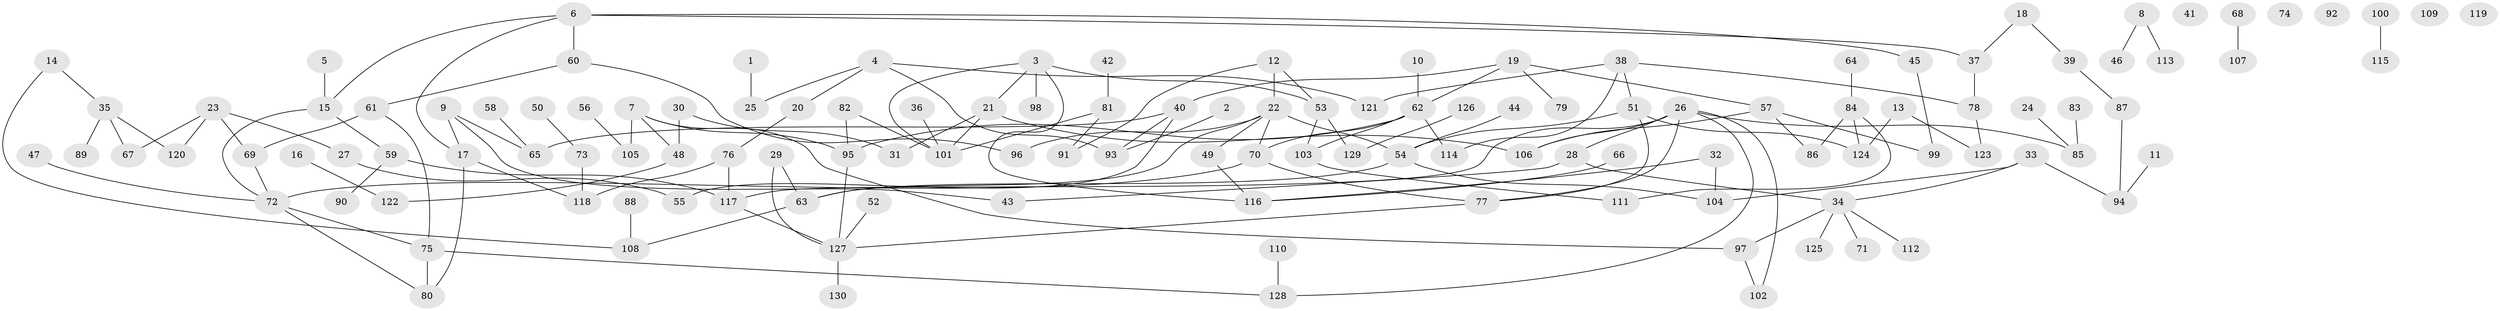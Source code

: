 // coarse degree distribution, {1: 0.27472527472527475, 7: 0.02197802197802198, 4: 0.15384615384615385, 5: 0.04395604395604396, 2: 0.23076923076923078, 3: 0.14285714285714285, 6: 0.02197802197802198, 8: 0.04395604395604396, 0: 0.06593406593406594}
// Generated by graph-tools (version 1.1) at 2025/41/03/06/25 10:41:25]
// undirected, 130 vertices, 160 edges
graph export_dot {
graph [start="1"]
  node [color=gray90,style=filled];
  1;
  2;
  3;
  4;
  5;
  6;
  7;
  8;
  9;
  10;
  11;
  12;
  13;
  14;
  15;
  16;
  17;
  18;
  19;
  20;
  21;
  22;
  23;
  24;
  25;
  26;
  27;
  28;
  29;
  30;
  31;
  32;
  33;
  34;
  35;
  36;
  37;
  38;
  39;
  40;
  41;
  42;
  43;
  44;
  45;
  46;
  47;
  48;
  49;
  50;
  51;
  52;
  53;
  54;
  55;
  56;
  57;
  58;
  59;
  60;
  61;
  62;
  63;
  64;
  65;
  66;
  67;
  68;
  69;
  70;
  71;
  72;
  73;
  74;
  75;
  76;
  77;
  78;
  79;
  80;
  81;
  82;
  83;
  84;
  85;
  86;
  87;
  88;
  89;
  90;
  91;
  92;
  93;
  94;
  95;
  96;
  97;
  98;
  99;
  100;
  101;
  102;
  103;
  104;
  105;
  106;
  107;
  108;
  109;
  110;
  111;
  112;
  113;
  114;
  115;
  116;
  117;
  118;
  119;
  120;
  121;
  122;
  123;
  124;
  125;
  126;
  127;
  128;
  129;
  130;
  1 -- 25;
  2 -- 93;
  3 -- 21;
  3 -- 53;
  3 -- 98;
  3 -- 101;
  3 -- 116;
  4 -- 20;
  4 -- 25;
  4 -- 93;
  4 -- 121;
  5 -- 15;
  6 -- 15;
  6 -- 17;
  6 -- 37;
  6 -- 45;
  6 -- 60;
  7 -- 48;
  7 -- 95;
  7 -- 97;
  7 -- 105;
  8 -- 46;
  8 -- 113;
  9 -- 17;
  9 -- 43;
  9 -- 65;
  10 -- 62;
  11 -- 94;
  12 -- 22;
  12 -- 53;
  12 -- 91;
  13 -- 123;
  13 -- 124;
  14 -- 35;
  14 -- 108;
  15 -- 59;
  15 -- 72;
  16 -- 122;
  17 -- 80;
  17 -- 118;
  18 -- 37;
  18 -- 39;
  19 -- 40;
  19 -- 57;
  19 -- 62;
  19 -- 79;
  20 -- 76;
  21 -- 31;
  21 -- 101;
  21 -- 106;
  22 -- 49;
  22 -- 54;
  22 -- 63;
  22 -- 70;
  22 -- 96;
  23 -- 27;
  23 -- 67;
  23 -- 69;
  23 -- 120;
  24 -- 85;
  26 -- 28;
  26 -- 77;
  26 -- 85;
  26 -- 102;
  26 -- 106;
  26 -- 117;
  26 -- 128;
  27 -- 55;
  28 -- 34;
  28 -- 43;
  29 -- 63;
  29 -- 127;
  30 -- 31;
  30 -- 48;
  32 -- 104;
  32 -- 116;
  33 -- 34;
  33 -- 94;
  33 -- 104;
  34 -- 71;
  34 -- 97;
  34 -- 112;
  34 -- 125;
  35 -- 67;
  35 -- 89;
  35 -- 120;
  36 -- 101;
  37 -- 78;
  38 -- 51;
  38 -- 78;
  38 -- 114;
  38 -- 121;
  39 -- 87;
  40 -- 55;
  40 -- 65;
  40 -- 93;
  42 -- 81;
  44 -- 54;
  45 -- 99;
  47 -- 72;
  48 -- 122;
  49 -- 116;
  50 -- 73;
  51 -- 54;
  51 -- 77;
  51 -- 124;
  52 -- 127;
  53 -- 103;
  53 -- 129;
  54 -- 63;
  54 -- 104;
  56 -- 105;
  57 -- 86;
  57 -- 99;
  57 -- 106;
  58 -- 65;
  59 -- 90;
  59 -- 117;
  60 -- 61;
  60 -- 96;
  61 -- 69;
  61 -- 75;
  62 -- 70;
  62 -- 95;
  62 -- 103;
  62 -- 114;
  63 -- 108;
  64 -- 84;
  66 -- 116;
  68 -- 107;
  69 -- 72;
  70 -- 72;
  70 -- 77;
  72 -- 75;
  72 -- 80;
  73 -- 118;
  75 -- 80;
  75 -- 128;
  76 -- 117;
  76 -- 118;
  77 -- 127;
  78 -- 123;
  81 -- 91;
  81 -- 101;
  82 -- 95;
  82 -- 101;
  83 -- 85;
  84 -- 86;
  84 -- 111;
  84 -- 124;
  87 -- 94;
  88 -- 108;
  95 -- 127;
  97 -- 102;
  100 -- 115;
  103 -- 111;
  110 -- 128;
  117 -- 127;
  126 -- 129;
  127 -- 130;
}
